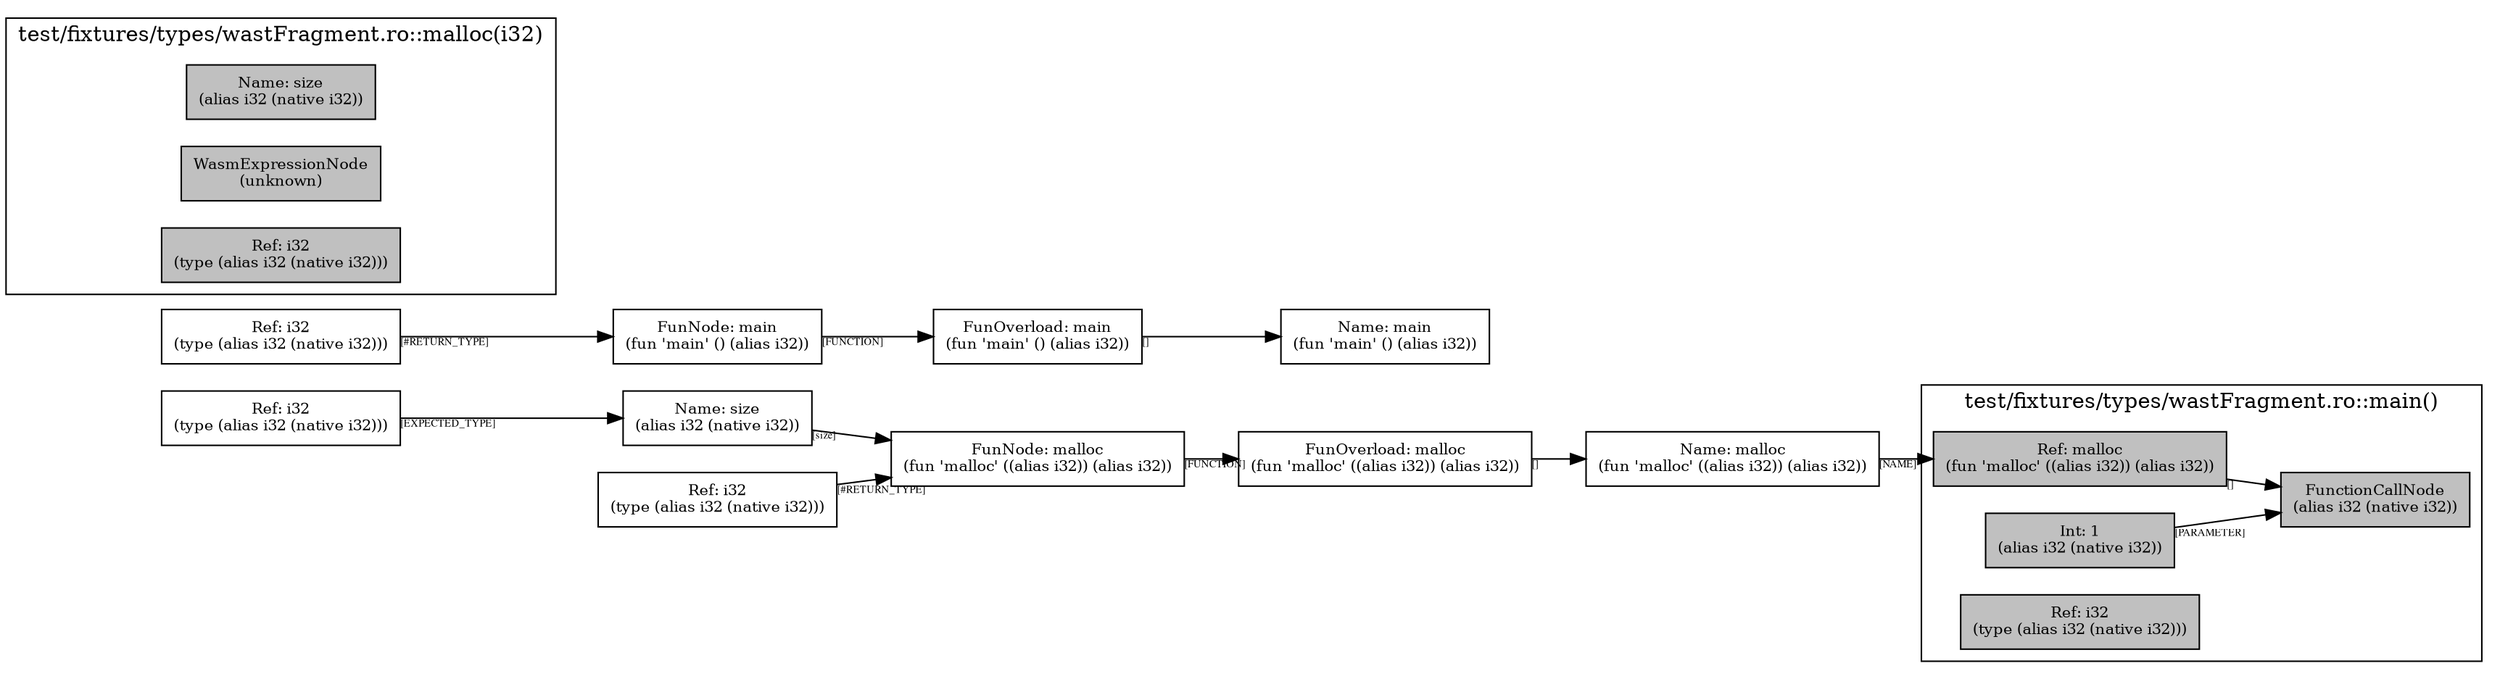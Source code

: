 digraph Document {
  node [shape=box,fontsize=10]; rankdir=LR;
  1 [label="FunOverload: malloc\n(fun 'malloc' ((alias i32)) (alias i32))", fillcolor=grey];
  2 [label="FunNode: malloc\n(fun 'malloc' ((alias i32)) (alias i32))", fillcolor=grey];
  3 [label="Ref: i32\n(type (alias i32 (native i32)))", fillcolor=grey];
  4 [label="Name: size\n(alias i32 (native i32))", fillcolor=grey];
  5 [label="Ref: i32\n(type (alias i32 (native i32)))", fillcolor=grey];
  6 [label="Name: malloc\n(fun 'malloc' ((alias i32)) (alias i32))", fillcolor=grey];
  7 [label="FunOverload: main\n(fun 'main' () (alias i32))", fillcolor=grey];
  8 [label="FunNode: main\n(fun 'main' () (alias i32))", fillcolor=grey];
  9 [label="Ref: i32\n(type (alias i32 (native i32)))", fillcolor=grey];
  10 [label="Name: main\n(fun 'main' () (alias i32))", fillcolor=grey];
  subgraph cluster0 { rankdir=TB;
    node [style=filled, fillcolor=grey];
    11 [label="Name: size\n(alias i32 (native i32))", fillcolor=grey];
    12 [label="WasmExpressionNode\n(unknown)", fillcolor=grey];
    13 [label="Ref: i32\n(type (alias i32 (native i32)))", fillcolor=grey];
  label="test/fixtures/types/wastFragment.ro::malloc(i32)";
}
  subgraph cluster1 { rankdir=TB;
    node [style=filled, fillcolor=grey];
    14 [label="FunctionCallNode\n(alias i32 (native i32))", fillcolor=grey];
    15 [label="Ref: malloc\n(fun 'malloc' ((alias i32)) (alias i32))", fillcolor=grey];
    16 [label="Int: 1\n(alias i32 (native i32))", fillcolor=grey];
    17 [label="Ref: i32\n(type (alias i32 (native i32)))", fillcolor=grey];
    15 -> 14[taillabel="[]" fontname="times" fontsize = 7 color="black" ];
    16 -> 14[taillabel="[PARAMETER]" fontname="times" fontsize = 7 color="black" ];
  label="test/fixtures/types/wastFragment.ro::main()";
}
  1 -> 6[taillabel="[]" fontname="times" fontsize = 7 color="black" ];
  2 -> 1[taillabel="[FUNCTION]" fontname="times" fontsize = 7 color="black" ];
  3 -> 4[taillabel="[EXPECTED_TYPE]" fontname="times" fontsize = 7 color="black" ];
  4 -> 2[taillabel="[size]" fontname="times" fontsize = 7 color="black" ];
  5 -> 2[taillabel="[#RETURN_TYPE]" fontname="times" fontsize = 7 color="black" ];
  6 -> 15[taillabel="[NAME]" fontname="times" fontsize = 7 color="black" ];
  7 -> 10[taillabel="[]" fontname="times" fontsize = 7 color="black" ];
  8 -> 7[taillabel="[FUNCTION]" fontname="times" fontsize = 7 color="black" ];
  9 -> 8[taillabel="[#RETURN_TYPE]" fontname="times" fontsize = 7 color="black" ];
  label="";
}
